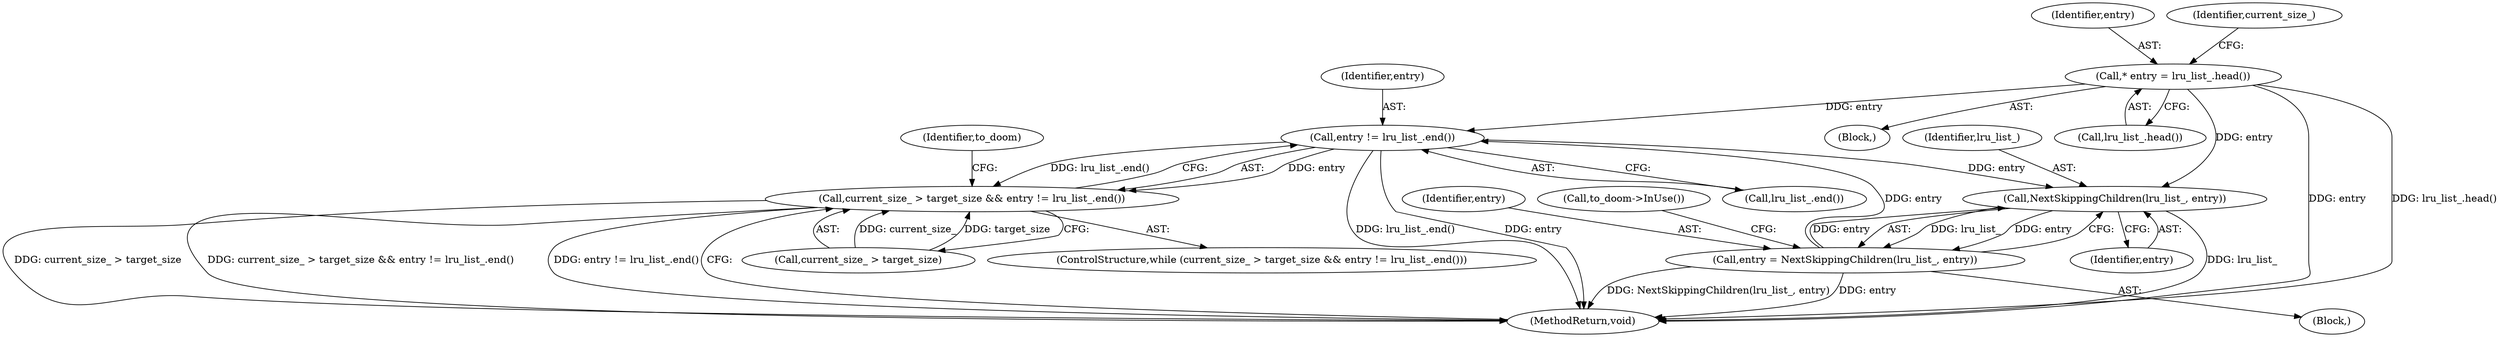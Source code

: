 digraph "0_Chrome_9ab771022535b499e4d7a7f12fa6c60a294f7de4_0@pointer" {
"1000116" [label="(Call,* entry = lru_list_.head())"];
"1000124" [label="(Call,entry != lru_list_.end())"];
"1000120" [label="(Call,current_size_ > target_size && entry != lru_list_.end())"];
"1000134" [label="(Call,NextSkippingChildren(lru_list_, entry))"];
"1000132" [label="(Call,entry = NextSkippingChildren(lru_list_, entry))"];
"1000127" [label="(Block,)"];
"1000130" [label="(Identifier,to_doom)"];
"1000125" [label="(Identifier,entry)"];
"1000134" [label="(Call,NextSkippingChildren(lru_list_, entry))"];
"1000101" [label="(Block,)"];
"1000120" [label="(Call,current_size_ > target_size && entry != lru_list_.end())"];
"1000132" [label="(Call,entry = NextSkippingChildren(lru_list_, entry))"];
"1000117" [label="(Identifier,entry)"];
"1000122" [label="(Identifier,current_size_)"];
"1000139" [label="(Call,to_doom->InUse())"];
"1000135" [label="(Identifier,lru_list_)"];
"1000121" [label="(Call,current_size_ > target_size)"];
"1000141" [label="(MethodReturn,void)"];
"1000136" [label="(Identifier,entry)"];
"1000133" [label="(Identifier,entry)"];
"1000124" [label="(Call,entry != lru_list_.end())"];
"1000118" [label="(Call,lru_list_.head())"];
"1000119" [label="(ControlStructure,while (current_size_ > target_size && entry != lru_list_.end()))"];
"1000126" [label="(Call,lru_list_.end())"];
"1000116" [label="(Call,* entry = lru_list_.head())"];
"1000116" -> "1000101"  [label="AST: "];
"1000116" -> "1000118"  [label="CFG: "];
"1000117" -> "1000116"  [label="AST: "];
"1000118" -> "1000116"  [label="AST: "];
"1000122" -> "1000116"  [label="CFG: "];
"1000116" -> "1000141"  [label="DDG: entry"];
"1000116" -> "1000141"  [label="DDG: lru_list_.head()"];
"1000116" -> "1000124"  [label="DDG: entry"];
"1000116" -> "1000134"  [label="DDG: entry"];
"1000124" -> "1000120"  [label="AST: "];
"1000124" -> "1000126"  [label="CFG: "];
"1000125" -> "1000124"  [label="AST: "];
"1000126" -> "1000124"  [label="AST: "];
"1000120" -> "1000124"  [label="CFG: "];
"1000124" -> "1000141"  [label="DDG: entry"];
"1000124" -> "1000141"  [label="DDG: lru_list_.end()"];
"1000124" -> "1000120"  [label="DDG: entry"];
"1000124" -> "1000120"  [label="DDG: lru_list_.end()"];
"1000132" -> "1000124"  [label="DDG: entry"];
"1000124" -> "1000134"  [label="DDG: entry"];
"1000120" -> "1000119"  [label="AST: "];
"1000120" -> "1000121"  [label="CFG: "];
"1000121" -> "1000120"  [label="AST: "];
"1000130" -> "1000120"  [label="CFG: "];
"1000141" -> "1000120"  [label="CFG: "];
"1000120" -> "1000141"  [label="DDG: current_size_ > target_size"];
"1000120" -> "1000141"  [label="DDG: current_size_ > target_size && entry != lru_list_.end()"];
"1000120" -> "1000141"  [label="DDG: entry != lru_list_.end()"];
"1000121" -> "1000120"  [label="DDG: current_size_"];
"1000121" -> "1000120"  [label="DDG: target_size"];
"1000134" -> "1000132"  [label="AST: "];
"1000134" -> "1000136"  [label="CFG: "];
"1000135" -> "1000134"  [label="AST: "];
"1000136" -> "1000134"  [label="AST: "];
"1000132" -> "1000134"  [label="CFG: "];
"1000134" -> "1000141"  [label="DDG: lru_list_"];
"1000134" -> "1000132"  [label="DDG: lru_list_"];
"1000134" -> "1000132"  [label="DDG: entry"];
"1000132" -> "1000134"  [label="DDG: entry"];
"1000132" -> "1000127"  [label="AST: "];
"1000133" -> "1000132"  [label="AST: "];
"1000139" -> "1000132"  [label="CFG: "];
"1000132" -> "1000141"  [label="DDG: NextSkippingChildren(lru_list_, entry)"];
"1000132" -> "1000141"  [label="DDG: entry"];
}
